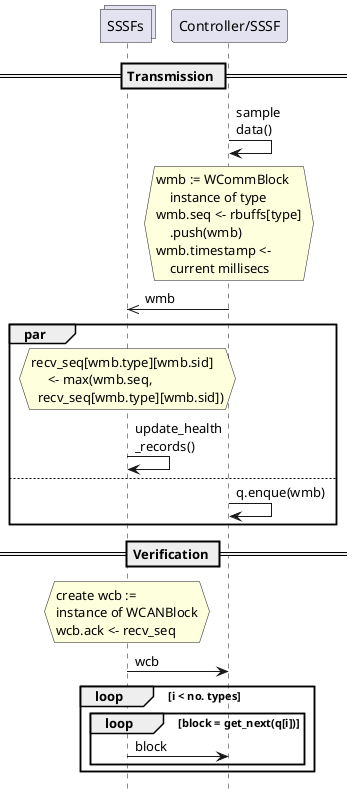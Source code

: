 @startuml
hide footbox
skinparam maxMessageSize 5

collections SSSFs as r
participant "Controller/SSSF" as s
' queue "Circular\nqueue (q)" as q

' par
== Transmission ==
    s -> s: sample data()
    hnote over s
        wmb := WCommBlock 
            instance of type
        wmb.seq <- rbuffs[type]
            .push(wmb)
        wmb.timestamp <- 
            current millisecs
    endhnote
    s ->> r: wmb
    par
        hnote over r
            recv_seq[wmb.type][wmb.sid]
                 <- max(wmb.seq,
              recv_seq[wmb.type][wmb.sid])
        endhnote

        r -> r: update_health\n_records()
        ' hnote over r
        '     recv_seq[wmb.sid] <-
        '     max(wmb.seq,
        '         recv_seq[wmb.sid])
        ' endhnote
    else
        s -> s: q.enque(wmb)
    end
' else
== Verification ==
    hnote over r
        create wcb := 
        instance of WCANBlock
        wcb.ack <- recv_seq
    endhnote
    r -> s: wcb
    loop i < no. types
        loop block = get_next(q[i])  
            r -> s: block  
        end
    end
' end
@enduml